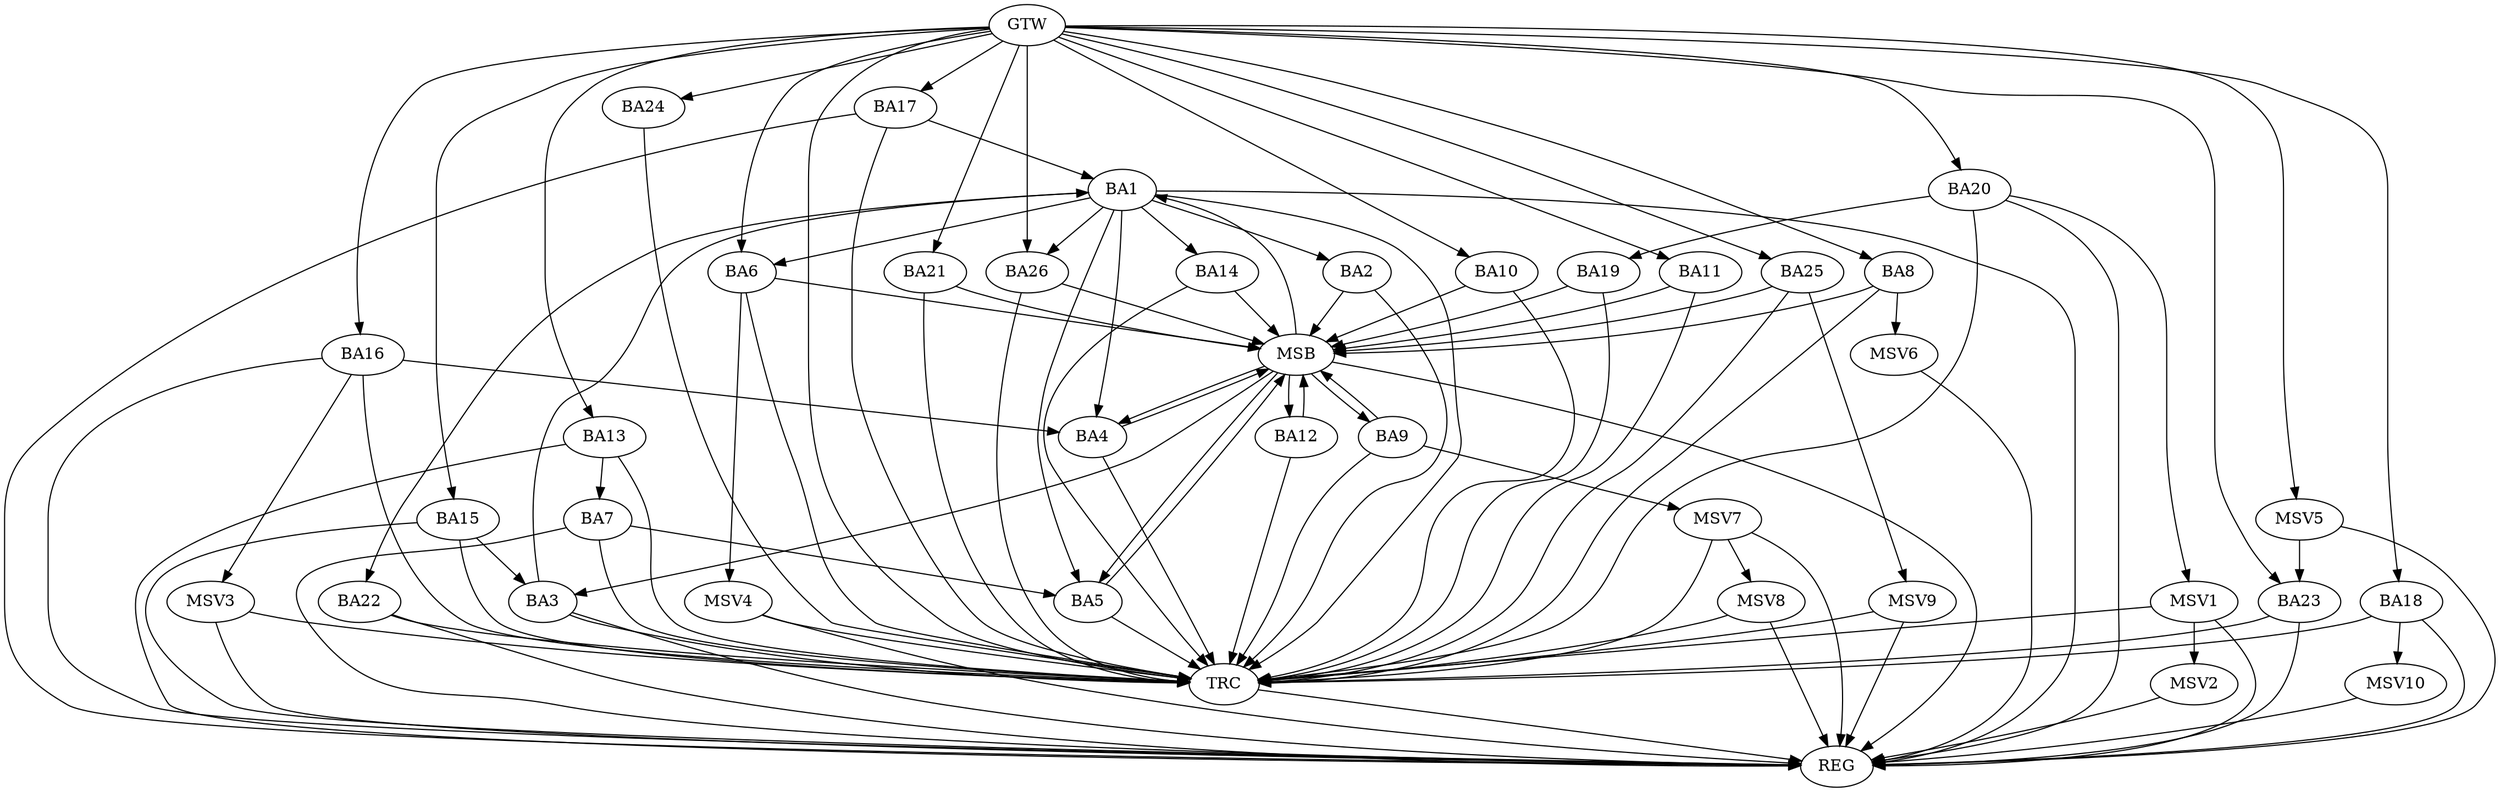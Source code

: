 strict digraph G {
  BA1 [ label="BA1" ];
  BA2 [ label="BA2" ];
  BA3 [ label="BA3" ];
  BA4 [ label="BA4" ];
  BA5 [ label="BA5" ];
  BA6 [ label="BA6" ];
  BA7 [ label="BA7" ];
  BA8 [ label="BA8" ];
  BA9 [ label="BA9" ];
  BA10 [ label="BA10" ];
  BA11 [ label="BA11" ];
  BA12 [ label="BA12" ];
  BA13 [ label="BA13" ];
  BA14 [ label="BA14" ];
  BA15 [ label="BA15" ];
  BA16 [ label="BA16" ];
  BA17 [ label="BA17" ];
  BA18 [ label="BA18" ];
  BA19 [ label="BA19" ];
  BA20 [ label="BA20" ];
  BA21 [ label="BA21" ];
  BA22 [ label="BA22" ];
  BA23 [ label="BA23" ];
  BA24 [ label="BA24" ];
  BA25 [ label="BA25" ];
  BA26 [ label="BA26" ];
  GTW [ label="GTW" ];
  REG [ label="REG" ];
  MSB [ label="MSB" ];
  TRC [ label="TRC" ];
  MSV1 [ label="MSV1" ];
  MSV2 [ label="MSV2" ];
  MSV3 [ label="MSV3" ];
  MSV4 [ label="MSV4" ];
  MSV5 [ label="MSV5" ];
  MSV6 [ label="MSV6" ];
  MSV7 [ label="MSV7" ];
  MSV8 [ label="MSV8" ];
  MSV9 [ label="MSV9" ];
  MSV10 [ label="MSV10" ];
  BA1 -> BA2;
  BA3 -> BA1;
  BA7 -> BA5;
  BA13 -> BA7;
  BA15 -> BA3;
  BA16 -> BA4;
  BA17 -> BA1;
  BA20 -> BA19;
  GTW -> BA6;
  GTW -> BA8;
  GTW -> BA10;
  GTW -> BA11;
  GTW -> BA13;
  GTW -> BA15;
  GTW -> BA16;
  GTW -> BA17;
  GTW -> BA18;
  GTW -> BA20;
  GTW -> BA21;
  GTW -> BA23;
  GTW -> BA24;
  GTW -> BA25;
  GTW -> BA26;
  BA1 -> REG;
  BA3 -> REG;
  BA7 -> REG;
  BA13 -> REG;
  BA15 -> REG;
  BA16 -> REG;
  BA17 -> REG;
  BA18 -> REG;
  BA20 -> REG;
  BA22 -> REG;
  BA23 -> REG;
  BA2 -> MSB;
  MSB -> BA1;
  MSB -> REG;
  BA4 -> MSB;
  MSB -> BA3;
  BA5 -> MSB;
  MSB -> BA4;
  BA6 -> MSB;
  MSB -> BA5;
  BA8 -> MSB;
  BA9 -> MSB;
  BA10 -> MSB;
  BA11 -> MSB;
  MSB -> BA9;
  BA12 -> MSB;
  BA14 -> MSB;
  BA19 -> MSB;
  MSB -> BA12;
  BA21 -> MSB;
  BA25 -> MSB;
  BA26 -> MSB;
  BA1 -> TRC;
  BA2 -> TRC;
  BA3 -> TRC;
  BA4 -> TRC;
  BA5 -> TRC;
  BA6 -> TRC;
  BA7 -> TRC;
  BA8 -> TRC;
  BA9 -> TRC;
  BA10 -> TRC;
  BA11 -> TRC;
  BA12 -> TRC;
  BA13 -> TRC;
  BA14 -> TRC;
  BA15 -> TRC;
  BA16 -> TRC;
  BA17 -> TRC;
  BA18 -> TRC;
  BA19 -> TRC;
  BA20 -> TRC;
  BA21 -> TRC;
  BA22 -> TRC;
  BA23 -> TRC;
  BA24 -> TRC;
  BA25 -> TRC;
  BA26 -> TRC;
  GTW -> TRC;
  TRC -> REG;
  BA1 -> BA6;
  BA1 -> BA5;
  BA1 -> BA4;
  BA1 -> BA26;
  BA1 -> BA22;
  BA1 -> BA14;
  BA20 -> MSV1;
  MSV1 -> REG;
  MSV1 -> TRC;
  MSV1 -> MSV2;
  MSV2 -> REG;
  BA16 -> MSV3;
  MSV3 -> REG;
  MSV3 -> TRC;
  BA6 -> MSV4;
  MSV4 -> REG;
  MSV4 -> TRC;
  MSV5 -> BA23;
  GTW -> MSV5;
  MSV5 -> REG;
  BA8 -> MSV6;
  MSV6 -> REG;
  BA9 -> MSV7;
  MSV7 -> REG;
  MSV7 -> TRC;
  MSV7 -> MSV8;
  MSV8 -> REG;
  MSV8 -> TRC;
  BA25 -> MSV9;
  MSV9 -> REG;
  MSV9 -> TRC;
  BA18 -> MSV10;
  MSV10 -> REG;
}
